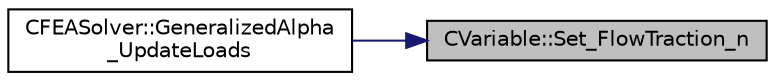 digraph "CVariable::Set_FlowTraction_n"
{
 // LATEX_PDF_SIZE
  edge [fontname="Helvetica",fontsize="10",labelfontname="Helvetica",labelfontsize="10"];
  node [fontname="Helvetica",fontsize="10",shape=record];
  rankdir="RL";
  Node1 [label="CVariable::Set_FlowTraction_n",height=0.2,width=0.4,color="black", fillcolor="grey75", style="filled", fontcolor="black",tooltip="A virtual member."];
  Node1 -> Node2 [dir="back",color="midnightblue",fontsize="10",style="solid",fontname="Helvetica"];
  Node2 [label="CFEASolver::GeneralizedAlpha\l_UpdateLoads",height=0.2,width=0.4,color="black", fillcolor="white", style="filled",URL="$classCFEASolver.html#a8a42e7e8682d3642e0c61ed947a04769",tooltip="Update the solution using an implicit Generalized Alpha solver."];
}
